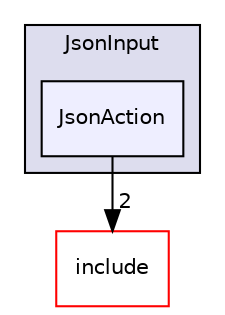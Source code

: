 digraph "JsonAction" {
  compound=true
  node [ fontsize="10", fontname="Helvetica"];
  edge [ labelfontsize="10", labelfontname="Helvetica"];
  subgraph clusterdir_bb6da8a426fb5a4e6f20c601d203aa01 {
    graph [ bgcolor="#ddddee", pencolor="black", label="JsonInput" fontname="Helvetica", fontsize="10", URL="dir_bb6da8a426fb5a4e6f20c601d203aa01.html"]
  dir_226347ea28e2e074fef704eb0e76045b [shape=box, label="JsonAction", style="filled", fillcolor="#eeeeff", pencolor="black", URL="dir_226347ea28e2e074fef704eb0e76045b.html"];
  }
  dir_d44c64559bbebec7f509842c48db8b23 [shape=box label="include" fillcolor="white" style="filled" color="red" URL="dir_d44c64559bbebec7f509842c48db8b23.html"];
  dir_226347ea28e2e074fef704eb0e76045b->dir_d44c64559bbebec7f509842c48db8b23 [headlabel="2", labeldistance=1.5 headhref="dir_000015_000002.html"];
}
